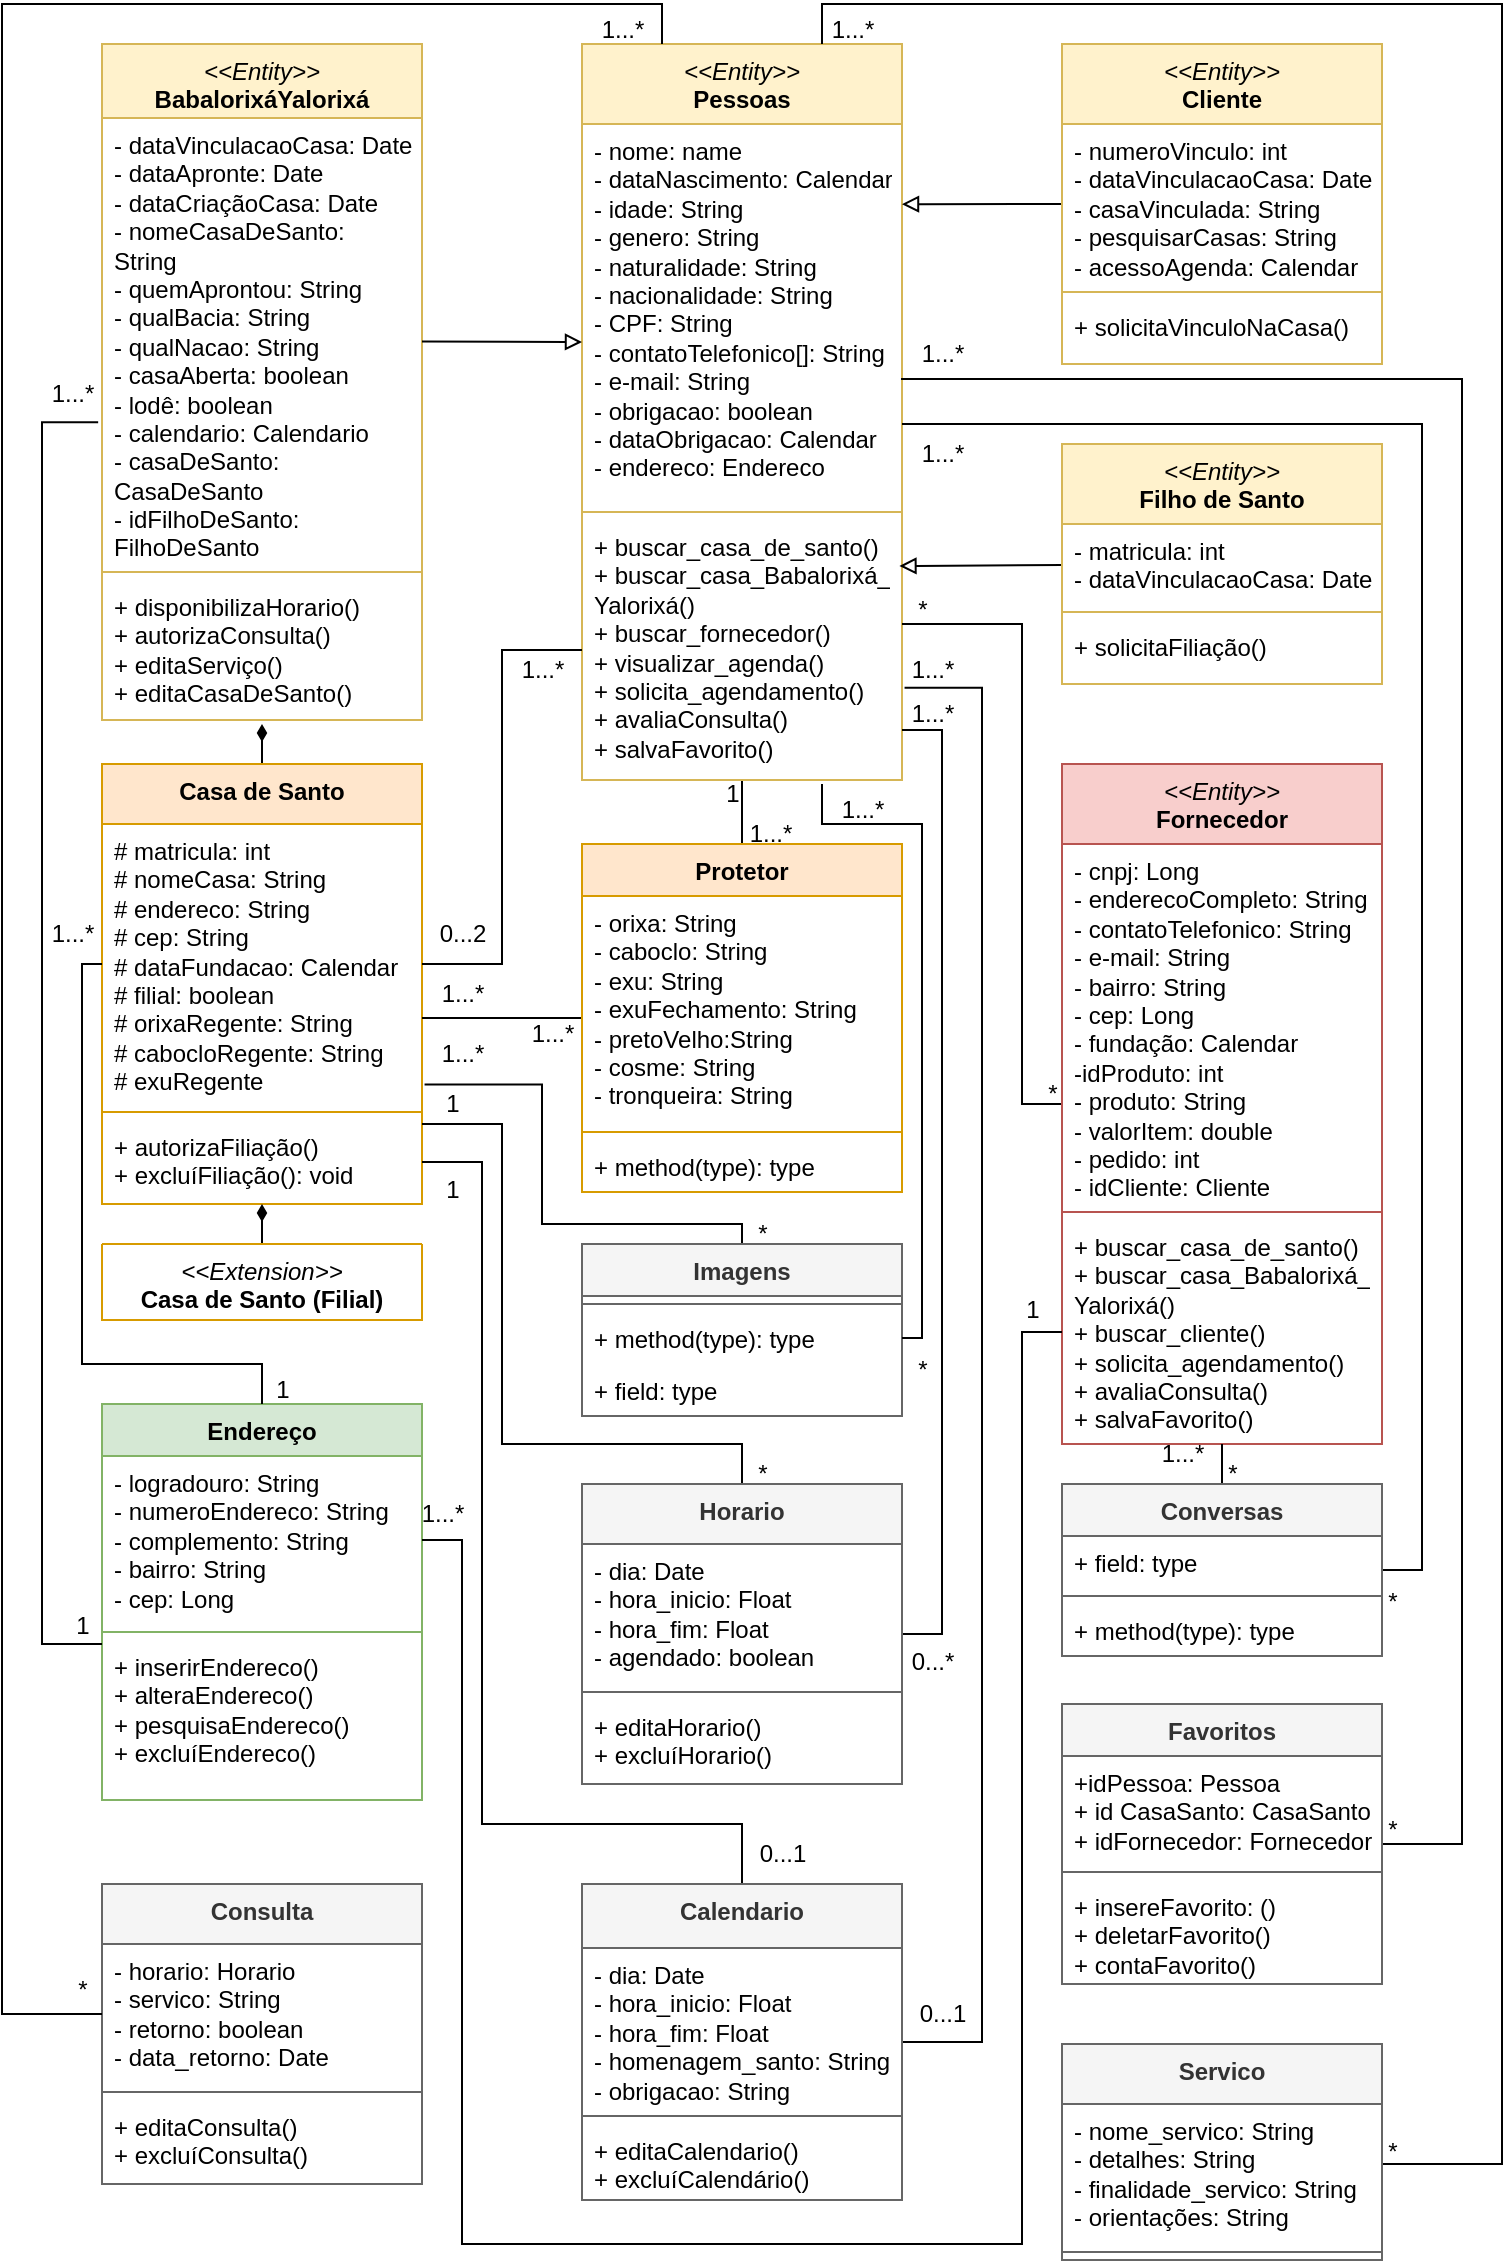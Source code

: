 <mxfile version="21.3.7" type="github">
  <diagram name="Página-1" id="cyoqmEWdGrjuvUz0woq_">
    <mxGraphModel dx="1050" dy="581" grid="1" gridSize="10" guides="1" tooltips="1" connect="1" arrows="1" fold="1" page="1" pageScale="1" pageWidth="827" pageHeight="1169" math="0" shadow="0">
      <root>
        <mxCell id="0" />
        <mxCell id="1" parent="0" />
        <mxCell id="VJQ9xQg8CYpehq0nfq4q-66" style="rounded=0;orthogonalLoop=1;jettySize=auto;html=1;entryX=0.5;entryY=0;entryDx=0;entryDy=0;endArrow=none;endFill=0;" parent="1" source="fDyw1GzIS99jZVCKNdHF-1" target="fDyw1GzIS99jZVCKNdHF-97" edge="1">
          <mxGeometry relative="1" as="geometry" />
        </mxCell>
        <mxCell id="fDyw1GzIS99jZVCKNdHF-1" value="&lt;i style=&quot;border-color: var(--border-color); font-weight: 400;&quot;&gt;&amp;lt;&amp;lt;Entity&amp;gt;&amp;gt;&lt;/i&gt;&lt;br&gt;Pessoas" style="swimlane;fontStyle=1;align=center;verticalAlign=top;childLayout=stackLayout;horizontal=1;startSize=40;horizontalStack=0;resizeParent=1;resizeParentMax=0;resizeLast=0;collapsible=1;marginBottom=0;whiteSpace=wrap;html=1;fillColor=#fff2cc;strokeColor=#d6b656;" parent="1" vertex="1">
          <mxGeometry x="320" y="40" width="160" height="368" as="geometry">
            <mxRectangle x="320" y="40" width="80" height="30" as="alternateBounds" />
          </mxGeometry>
        </mxCell>
        <mxCell id="fDyw1GzIS99jZVCKNdHF-2" value="- nome: name&lt;br&gt;- dataNascimento: Calendar&lt;br&gt;- idade: String&lt;br&gt;- genero: String&lt;br&gt;- naturalidade: String&lt;br&gt;- nacionalidade: String&lt;br&gt;- CPF: String&lt;br&gt;- contatoTelefonico[]: String&lt;br&gt;- e-mail: String&lt;br&gt;- obrigacao: boolean&lt;br&gt;- dataObrigacao: Calendar&lt;br&gt;- endereco: Endereco" style="text;strokeColor=none;fillColor=none;align=left;verticalAlign=top;spacingLeft=4;spacingRight=4;overflow=hidden;rotatable=0;points=[[0,0.5],[1,0.5]];portConstraint=eastwest;whiteSpace=wrap;html=1;" parent="fDyw1GzIS99jZVCKNdHF-1" vertex="1">
          <mxGeometry y="40" width="160" height="190" as="geometry" />
        </mxCell>
        <mxCell id="fDyw1GzIS99jZVCKNdHF-3" value="" style="line;strokeWidth=1;fillColor=none;align=left;verticalAlign=middle;spacingTop=-1;spacingLeft=3;spacingRight=3;rotatable=0;labelPosition=right;points=[];portConstraint=eastwest;strokeColor=inherit;" parent="fDyw1GzIS99jZVCKNdHF-1" vertex="1">
          <mxGeometry y="230" width="160" height="8" as="geometry" />
        </mxCell>
        <mxCell id="fDyw1GzIS99jZVCKNdHF-4" value="+ buscar_casa_de_santo()&lt;br&gt;+ buscar_casa_Babalorixá_&lt;br&gt;Yalorixá()&lt;br&gt;+ buscar_fornecedor()&lt;br&gt;+ visualizar_agenda()&lt;br&gt;+ solicita_agendamento()&lt;br&gt;+ avaliaConsulta()&lt;br&gt;+ salvaFavorito()" style="text;strokeColor=none;fillColor=none;align=left;verticalAlign=top;spacingLeft=4;spacingRight=4;overflow=hidden;rotatable=0;points=[[0,0.5],[1,0.5]];portConstraint=eastwest;whiteSpace=wrap;html=1;" parent="fDyw1GzIS99jZVCKNdHF-1" vertex="1">
          <mxGeometry y="238" width="160" height="130" as="geometry" />
        </mxCell>
        <mxCell id="VJQ9xQg8CYpehq0nfq4q-60" style="rounded=0;orthogonalLoop=1;jettySize=auto;html=1;endArrow=block;endFill=0;entryX=0.992;entryY=0.177;entryDx=0;entryDy=0;entryPerimeter=0;" parent="1" source="fDyw1GzIS99jZVCKNdHF-6" target="fDyw1GzIS99jZVCKNdHF-4" edge="1">
          <mxGeometry relative="1" as="geometry">
            <mxPoint x="480" y="300" as="targetPoint" />
          </mxGeometry>
        </mxCell>
        <mxCell id="fDyw1GzIS99jZVCKNdHF-6" value="&lt;i style=&quot;border-color: var(--border-color); font-weight: 400;&quot;&gt;&amp;lt;&amp;lt;Entity&amp;gt;&amp;gt;&lt;/i&gt;&lt;br&gt;Filho de Santo" style="swimlane;fontStyle=1;align=center;verticalAlign=top;childLayout=stackLayout;horizontal=1;startSize=40;horizontalStack=0;resizeParent=1;resizeParentMax=0;resizeLast=0;collapsible=1;marginBottom=0;whiteSpace=wrap;html=1;fillColor=#fff2cc;strokeColor=#d6b656;" parent="1" vertex="1">
          <mxGeometry x="560" y="240" width="160" height="120" as="geometry">
            <mxRectangle x="320" y="40" width="80" height="30" as="alternateBounds" />
          </mxGeometry>
        </mxCell>
        <mxCell id="fDyw1GzIS99jZVCKNdHF-7" value="- matricula: int&lt;br&gt;- dataVinculacaoCasa: Date" style="text;strokeColor=none;fillColor=none;align=left;verticalAlign=top;spacingLeft=4;spacingRight=4;overflow=hidden;rotatable=0;points=[[0,0.5],[1,0.5]];portConstraint=eastwest;whiteSpace=wrap;html=1;" parent="fDyw1GzIS99jZVCKNdHF-6" vertex="1">
          <mxGeometry y="40" width="160" height="40" as="geometry" />
        </mxCell>
        <mxCell id="fDyw1GzIS99jZVCKNdHF-8" value="" style="line;strokeWidth=1;fillColor=none;align=left;verticalAlign=middle;spacingTop=-1;spacingLeft=3;spacingRight=3;rotatable=0;labelPosition=right;points=[];portConstraint=eastwest;strokeColor=inherit;" parent="fDyw1GzIS99jZVCKNdHF-6" vertex="1">
          <mxGeometry y="80" width="160" height="8" as="geometry" />
        </mxCell>
        <mxCell id="fDyw1GzIS99jZVCKNdHF-9" value="+ solicitaFiliação()" style="text;strokeColor=none;fillColor=none;align=left;verticalAlign=top;spacingLeft=4;spacingRight=4;overflow=hidden;rotatable=0;points=[[0,0.5],[1,0.5]];portConstraint=eastwest;whiteSpace=wrap;html=1;" parent="fDyw1GzIS99jZVCKNdHF-6" vertex="1">
          <mxGeometry y="88" width="160" height="32" as="geometry" />
        </mxCell>
        <mxCell id="VJQ9xQg8CYpehq0nfq4q-59" style="rounded=0;orthogonalLoop=1;jettySize=auto;html=1;entryX=1;entryY=0.211;entryDx=0;entryDy=0;entryPerimeter=0;endArrow=block;endFill=0;" parent="1" source="fDyw1GzIS99jZVCKNdHF-10" target="fDyw1GzIS99jZVCKNdHF-2" edge="1">
          <mxGeometry relative="1" as="geometry" />
        </mxCell>
        <mxCell id="fDyw1GzIS99jZVCKNdHF-10" value="&lt;i style=&quot;border-color: var(--border-color); font-weight: 400;&quot;&gt;&amp;lt;&amp;lt;Entity&amp;gt;&amp;gt;&lt;/i&gt;&lt;br&gt;Cliente" style="swimlane;fontStyle=1;align=center;verticalAlign=top;childLayout=stackLayout;horizontal=1;startSize=40;horizontalStack=0;resizeParent=1;resizeParentMax=0;resizeLast=0;collapsible=1;marginBottom=0;whiteSpace=wrap;html=1;fillColor=#fff2cc;strokeColor=#d6b656;" parent="1" vertex="1">
          <mxGeometry x="560" y="40" width="160" height="160" as="geometry" />
        </mxCell>
        <mxCell id="fDyw1GzIS99jZVCKNdHF-11" value="- numeroVinculo: int&lt;br&gt;- dataVinculacaoCasa: Date&lt;br&gt;- casaVinculada: String&lt;br&gt;- pesquisarCasas: String&lt;br&gt;- acessoAgenda: Calendar" style="text;strokeColor=none;fillColor=none;align=left;verticalAlign=top;spacingLeft=4;spacingRight=4;overflow=hidden;rotatable=0;points=[[0,0.5],[1,0.5]];portConstraint=eastwest;whiteSpace=wrap;html=1;" parent="fDyw1GzIS99jZVCKNdHF-10" vertex="1">
          <mxGeometry y="40" width="160" height="80" as="geometry" />
        </mxCell>
        <mxCell id="fDyw1GzIS99jZVCKNdHF-12" value="" style="line;strokeWidth=1;fillColor=none;align=left;verticalAlign=middle;spacingTop=-1;spacingLeft=3;spacingRight=3;rotatable=0;labelPosition=right;points=[];portConstraint=eastwest;strokeColor=inherit;" parent="fDyw1GzIS99jZVCKNdHF-10" vertex="1">
          <mxGeometry y="120" width="160" height="8" as="geometry" />
        </mxCell>
        <mxCell id="fDyw1GzIS99jZVCKNdHF-13" value="+ solicitaVinculoNaCasa()" style="text;strokeColor=none;fillColor=none;align=left;verticalAlign=top;spacingLeft=4;spacingRight=4;overflow=hidden;rotatable=0;points=[[0,0.5],[1,0.5]];portConstraint=eastwest;whiteSpace=wrap;html=1;" parent="fDyw1GzIS99jZVCKNdHF-10" vertex="1">
          <mxGeometry y="128" width="160" height="32" as="geometry" />
        </mxCell>
        <mxCell id="VJQ9xQg8CYpehq0nfq4q-65" style="edgeStyle=orthogonalEdgeStyle;rounded=0;orthogonalLoop=1;jettySize=auto;html=1;endArrow=none;endFill=0;" parent="1" source="fDyw1GzIS99jZVCKNdHF-15" target="fDyw1GzIS99jZVCKNdHF-4" edge="1">
          <mxGeometry relative="1" as="geometry">
            <Array as="points">
              <mxPoint x="540" y="570" />
              <mxPoint x="540" y="330" />
            </Array>
          </mxGeometry>
        </mxCell>
        <mxCell id="fDyw1GzIS99jZVCKNdHF-15" value="&lt;i style=&quot;border-color: var(--border-color); font-weight: 400;&quot;&gt;&amp;lt;&amp;lt;Entity&amp;gt;&amp;gt;&lt;/i&gt;&lt;br&gt;Fornecedor" style="swimlane;fontStyle=1;align=center;verticalAlign=top;childLayout=stackLayout;horizontal=1;startSize=40;horizontalStack=0;resizeParent=1;resizeParentMax=0;resizeLast=0;collapsible=1;marginBottom=0;whiteSpace=wrap;html=1;fillColor=#f8cecc;strokeColor=#b85450;" parent="1" vertex="1">
          <mxGeometry x="560" y="400" width="160" height="340" as="geometry" />
        </mxCell>
        <mxCell id="fDyw1GzIS99jZVCKNdHF-16" value="- cnpj: Long&lt;br&gt;- enderecoCompleto: String&lt;br&gt;- contatoTelefonico: String&lt;br&gt;- e-mail: String&lt;br&gt;- bairro: String&lt;br style=&quot;border-color: var(--border-color);&quot;&gt;- cep: Long&lt;br&gt;- fundação: Calendar&lt;br&gt;-idProduto: int&lt;br&gt;- produto: String&lt;br&gt;- valorItem: double&lt;br&gt;- pedido: int&lt;br&gt;- idCliente: Cliente" style="text;strokeColor=none;fillColor=none;align=left;verticalAlign=top;spacingLeft=4;spacingRight=4;overflow=hidden;rotatable=0;points=[[0,0.5],[1,0.5]];portConstraint=eastwest;whiteSpace=wrap;html=1;" parent="fDyw1GzIS99jZVCKNdHF-15" vertex="1">
          <mxGeometry y="40" width="160" height="180" as="geometry" />
        </mxCell>
        <mxCell id="fDyw1GzIS99jZVCKNdHF-17" value="" style="line;strokeWidth=1;fillColor=none;align=left;verticalAlign=middle;spacingTop=-1;spacingLeft=3;spacingRight=3;rotatable=0;labelPosition=right;points=[];portConstraint=eastwest;strokeColor=inherit;" parent="fDyw1GzIS99jZVCKNdHF-15" vertex="1">
          <mxGeometry y="220" width="160" height="8" as="geometry" />
        </mxCell>
        <mxCell id="fDyw1GzIS99jZVCKNdHF-18" value="+ buscar_casa_de_santo()&lt;br&gt;+ buscar_casa_Babalorixá_&lt;br&gt;Yalorixá()&lt;br&gt;+ buscar_cliente()&lt;br&gt;+ solicita_agendamento()&lt;br&gt;+ avaliaConsulta()&lt;br&gt;+ salvaFavorito()" style="text;strokeColor=none;fillColor=none;align=left;verticalAlign=top;spacingLeft=4;spacingRight=4;overflow=hidden;rotatable=0;points=[[0,0.5],[1,0.5]];portConstraint=eastwest;whiteSpace=wrap;html=1;" parent="fDyw1GzIS99jZVCKNdHF-15" vertex="1">
          <mxGeometry y="228" width="160" height="112" as="geometry" />
        </mxCell>
        <mxCell id="fDyw1GzIS99jZVCKNdHF-20" value="&lt;i style=&quot;font-weight: normal;&quot;&gt;&amp;lt;&amp;lt;Entity&amp;gt;&amp;gt;&lt;br&gt;&lt;/i&gt;BabalorixáYalorixá" style="swimlane;fontStyle=1;align=center;verticalAlign=top;childLayout=stackLayout;horizontal=1;startSize=37;horizontalStack=0;resizeParent=1;resizeParentMax=0;resizeLast=0;collapsible=1;marginBottom=0;whiteSpace=wrap;html=1;fillColor=#fff2cc;strokeColor=#d6b656;" parent="1" vertex="1">
          <mxGeometry x="80" y="40" width="160" height="338" as="geometry" />
        </mxCell>
        <mxCell id="fDyw1GzIS99jZVCKNdHF-21" value="- dataVinculacaoCasa: Date&lt;br style=&quot;border-color: var(--border-color);&quot;&gt;- dataApronte: Date&lt;br&gt;- dataCriaçãoCasa: Date&lt;br&gt;- nomeCasaDeSanto: String&lt;br&gt;- quemAprontou: String&lt;br&gt;- qualBacia: String&lt;br&gt;- qualNacao: String&lt;br&gt;- casaAberta: boolean&lt;br&gt;- lodê: boolean&lt;br&gt;- calendario: Calendario&lt;br&gt;- casaDeSanto: CasaDeSanto&lt;br&gt;- idFilhoDeSanto: FilhoDeSanto" style="text;strokeColor=none;fillColor=none;align=left;verticalAlign=top;spacingLeft=4;spacingRight=4;overflow=hidden;rotatable=0;points=[[0,0.5],[1,0.5]];portConstraint=eastwest;whiteSpace=wrap;html=1;" parent="fDyw1GzIS99jZVCKNdHF-20" vertex="1">
          <mxGeometry y="37" width="160" height="223" as="geometry" />
        </mxCell>
        <mxCell id="fDyw1GzIS99jZVCKNdHF-22" value="" style="line;strokeWidth=1;fillColor=none;align=left;verticalAlign=middle;spacingTop=-1;spacingLeft=3;spacingRight=3;rotatable=0;labelPosition=right;points=[];portConstraint=eastwest;strokeColor=inherit;" parent="fDyw1GzIS99jZVCKNdHF-20" vertex="1">
          <mxGeometry y="260" width="160" height="8" as="geometry" />
        </mxCell>
        <mxCell id="fDyw1GzIS99jZVCKNdHF-23" value="+ disponibilizaHorario()&lt;br&gt;+ autorizaConsulta()&lt;br&gt;+ editaServiço()&lt;br&gt;+ editaCasaDeSanto()" style="text;strokeColor=none;fillColor=none;align=left;verticalAlign=top;spacingLeft=4;spacingRight=4;overflow=hidden;rotatable=0;points=[[0,0.5],[1,0.5]];portConstraint=eastwest;whiteSpace=wrap;html=1;" parent="fDyw1GzIS99jZVCKNdHF-20" vertex="1">
          <mxGeometry y="268" width="160" height="70" as="geometry" />
        </mxCell>
        <mxCell id="VJQ9xQg8CYpehq0nfq4q-89" style="rounded=0;orthogonalLoop=1;jettySize=auto;html=1;entryX=0.5;entryY=1.029;entryDx=0;entryDy=0;entryPerimeter=0;endArrow=diamondThin;endFill=1;" parent="1" source="fDyw1GzIS99jZVCKNdHF-24" target="fDyw1GzIS99jZVCKNdHF-23" edge="1">
          <mxGeometry relative="1" as="geometry" />
        </mxCell>
        <mxCell id="fDyw1GzIS99jZVCKNdHF-24" value="Casa de Santo" style="swimlane;fontStyle=1;align=center;verticalAlign=top;childLayout=stackLayout;horizontal=1;startSize=30;horizontalStack=0;resizeParent=1;resizeParentMax=0;resizeLast=0;collapsible=1;marginBottom=0;whiteSpace=wrap;html=1;fillColor=#ffe6cc;strokeColor=#d79b00;" parent="1" vertex="1">
          <mxGeometry x="80" y="400" width="160" height="220" as="geometry" />
        </mxCell>
        <mxCell id="fDyw1GzIS99jZVCKNdHF-25" value="# matricula: int&lt;br&gt;# nomeCasa: String&lt;br&gt;# endereco: String&lt;br&gt;# cep: String&lt;br&gt;# dataFundacao: Calendar&lt;br&gt;# filial: boolean&lt;br&gt;# orixaRegente: String&lt;br&gt;# cabocloRegente: String&lt;br&gt;# exuRegente" style="text;strokeColor=none;fillColor=none;align=left;verticalAlign=top;spacingLeft=4;spacingRight=4;overflow=hidden;rotatable=0;points=[[0,0.5],[1,0.5]];portConstraint=eastwest;whiteSpace=wrap;html=1;" parent="fDyw1GzIS99jZVCKNdHF-24" vertex="1">
          <mxGeometry y="30" width="160" height="140" as="geometry" />
        </mxCell>
        <mxCell id="fDyw1GzIS99jZVCKNdHF-26" value="" style="line;strokeWidth=1;fillColor=none;align=left;verticalAlign=middle;spacingTop=-1;spacingLeft=3;spacingRight=3;rotatable=0;labelPosition=right;points=[];portConstraint=eastwest;strokeColor=inherit;" parent="fDyw1GzIS99jZVCKNdHF-24" vertex="1">
          <mxGeometry y="170" width="160" height="8" as="geometry" />
        </mxCell>
        <mxCell id="fDyw1GzIS99jZVCKNdHF-27" value="+ autorizaFiliação()&lt;br&gt;+ excluíFiliação(): void" style="text;strokeColor=none;fillColor=none;align=left;verticalAlign=top;spacingLeft=4;spacingRight=4;overflow=hidden;rotatable=0;points=[[0,0.5],[1,0.5]];portConstraint=eastwest;whiteSpace=wrap;html=1;" parent="fDyw1GzIS99jZVCKNdHF-24" vertex="1">
          <mxGeometry y="178" width="160" height="42" as="geometry" />
        </mxCell>
        <mxCell id="VJQ9xQg8CYpehq0nfq4q-90" style="rounded=0;orthogonalLoop=1;jettySize=auto;html=1;entryX=0.5;entryY=1;entryDx=0;entryDy=0;entryPerimeter=0;endArrow=diamondThin;endFill=1;" parent="1" source="fDyw1GzIS99jZVCKNdHF-29" target="fDyw1GzIS99jZVCKNdHF-27" edge="1">
          <mxGeometry relative="1" as="geometry" />
        </mxCell>
        <mxCell id="fDyw1GzIS99jZVCKNdHF-29" value="&lt;span style=&quot;font-weight: normal;&quot;&gt;&lt;i&gt;&amp;lt;&amp;lt;Extension&amp;gt;&amp;gt;&lt;/i&gt;&lt;/span&gt;&lt;br&gt;Casa de Santo (Filial)" style="swimlane;fontStyle=1;align=center;verticalAlign=top;childLayout=stackLayout;horizontal=1;startSize=0;horizontalStack=0;resizeParent=1;resizeParentMax=0;resizeLast=0;collapsible=1;marginBottom=0;whiteSpace=wrap;html=1;fillColor=#ffe6cc;strokeColor=#d79b00;" parent="1" vertex="1" collapsed="1">
          <mxGeometry x="80" y="640" width="160" height="38" as="geometry">
            <mxRectangle x="80" y="360" width="160" height="86" as="alternateBounds" />
          </mxGeometry>
        </mxCell>
        <mxCell id="fDyw1GzIS99jZVCKNdHF-30" value="+ field: type" style="text;strokeColor=none;fillColor=none;align=left;verticalAlign=top;spacingLeft=4;spacingRight=4;overflow=hidden;rotatable=0;points=[[0,0.5],[1,0.5]];portConstraint=eastwest;whiteSpace=wrap;html=1;" parent="fDyw1GzIS99jZVCKNdHF-29" vertex="1">
          <mxGeometry y="26" width="160" height="26" as="geometry" />
        </mxCell>
        <mxCell id="fDyw1GzIS99jZVCKNdHF-31" value="" style="line;strokeWidth=1;fillColor=none;align=left;verticalAlign=middle;spacingTop=-1;spacingLeft=3;spacingRight=3;rotatable=0;labelPosition=right;points=[];portConstraint=eastwest;strokeColor=inherit;" parent="fDyw1GzIS99jZVCKNdHF-29" vertex="1">
          <mxGeometry y="52" width="160" height="8" as="geometry" />
        </mxCell>
        <mxCell id="fDyw1GzIS99jZVCKNdHF-32" value="+ method(type): type" style="text;strokeColor=none;fillColor=none;align=left;verticalAlign=top;spacingLeft=4;spacingRight=4;overflow=hidden;rotatable=0;points=[[0,0.5],[1,0.5]];portConstraint=eastwest;whiteSpace=wrap;html=1;" parent="fDyw1GzIS99jZVCKNdHF-29" vertex="1">
          <mxGeometry y="60" width="160" height="26" as="geometry" />
        </mxCell>
        <mxCell id="VJQ9xQg8CYpehq0nfq4q-71" style="edgeStyle=orthogonalEdgeStyle;rounded=0;orthogonalLoop=1;jettySize=auto;html=1;endArrow=none;endFill=0;exitX=0.5;exitY=0;exitDx=0;exitDy=0;" parent="1" source="fDyw1GzIS99jZVCKNdHF-35" edge="1">
          <mxGeometry relative="1" as="geometry">
            <mxPoint x="240" y="580" as="targetPoint" />
            <Array as="points">
              <mxPoint x="400" y="740" />
              <mxPoint x="280" y="740" />
              <mxPoint x="280" y="580" />
            </Array>
          </mxGeometry>
        </mxCell>
        <mxCell id="VJQ9xQg8CYpehq0nfq4q-78" style="edgeStyle=orthogonalEdgeStyle;rounded=0;orthogonalLoop=1;jettySize=auto;html=1;endArrow=none;endFill=0;" parent="1" source="fDyw1GzIS99jZVCKNdHF-35" edge="1">
          <mxGeometry relative="1" as="geometry">
            <mxPoint x="480" y="383" as="targetPoint" />
            <Array as="points">
              <mxPoint x="500" y="835" />
              <mxPoint x="500" y="383" />
            </Array>
          </mxGeometry>
        </mxCell>
        <mxCell id="fDyw1GzIS99jZVCKNdHF-35" value="Horario" style="swimlane;fontStyle=1;align=center;verticalAlign=top;childLayout=stackLayout;horizontal=1;startSize=30;horizontalStack=0;resizeParent=1;resizeParentMax=0;resizeLast=0;collapsible=1;marginBottom=0;whiteSpace=wrap;html=1;fillColor=#f5f5f5;fontColor=#333333;strokeColor=#666666;" parent="1" vertex="1">
          <mxGeometry x="320" y="760" width="160" height="150" as="geometry" />
        </mxCell>
        <mxCell id="fDyw1GzIS99jZVCKNdHF-36" value="- dia: Date&lt;br&gt;-&amp;nbsp;hora_inicio: Float&lt;br&gt;-&amp;nbsp;hora_fim: Float&lt;br&gt;-&amp;nbsp;agendado: boolean" style="text;strokeColor=none;fillColor=none;align=left;verticalAlign=top;spacingLeft=4;spacingRight=4;overflow=hidden;rotatable=0;points=[[0,0.5],[1,0.5]];portConstraint=eastwest;whiteSpace=wrap;html=1;" parent="fDyw1GzIS99jZVCKNdHF-35" vertex="1">
          <mxGeometry y="30" width="160" height="70" as="geometry" />
        </mxCell>
        <mxCell id="fDyw1GzIS99jZVCKNdHF-37" value="" style="line;strokeWidth=1;fillColor=none;align=left;verticalAlign=middle;spacingTop=-1;spacingLeft=3;spacingRight=3;rotatable=0;labelPosition=right;points=[];portConstraint=eastwest;strokeColor=inherit;" parent="fDyw1GzIS99jZVCKNdHF-35" vertex="1">
          <mxGeometry y="100" width="160" height="8" as="geometry" />
        </mxCell>
        <mxCell id="fDyw1GzIS99jZVCKNdHF-38" value="+ editaHorario()&lt;br&gt;+ excluíHorario()" style="text;strokeColor=none;fillColor=none;align=left;verticalAlign=top;spacingLeft=4;spacingRight=4;overflow=hidden;rotatable=0;points=[[0,0.5],[1,0.5]];portConstraint=eastwest;whiteSpace=wrap;html=1;" parent="fDyw1GzIS99jZVCKNdHF-35" vertex="1">
          <mxGeometry y="108" width="160" height="42" as="geometry" />
        </mxCell>
        <mxCell id="fDyw1GzIS99jZVCKNdHF-40" value="Consulta" style="swimlane;fontStyle=1;align=center;verticalAlign=top;childLayout=stackLayout;horizontal=1;startSize=30;horizontalStack=0;resizeParent=1;resizeParentMax=0;resizeLast=0;collapsible=1;marginBottom=0;whiteSpace=wrap;html=1;fillColor=#f5f5f5;fontColor=#333333;strokeColor=#666666;" parent="1" vertex="1">
          <mxGeometry x="80" y="960" width="160" height="150" as="geometry" />
        </mxCell>
        <mxCell id="fDyw1GzIS99jZVCKNdHF-41" value="- horario: Horario&lt;br&gt;- servico: String&lt;br&gt;- retorno: boolean&lt;br&gt;- data_retorno: Date" style="text;strokeColor=none;fillColor=none;align=left;verticalAlign=top;spacingLeft=4;spacingRight=4;overflow=hidden;rotatable=0;points=[[0,0.5],[1,0.5]];portConstraint=eastwest;whiteSpace=wrap;html=1;" parent="fDyw1GzIS99jZVCKNdHF-40" vertex="1">
          <mxGeometry y="30" width="160" height="70" as="geometry" />
        </mxCell>
        <mxCell id="fDyw1GzIS99jZVCKNdHF-42" value="" style="line;strokeWidth=1;fillColor=none;align=left;verticalAlign=middle;spacingTop=-1;spacingLeft=3;spacingRight=3;rotatable=0;labelPosition=right;points=[];portConstraint=eastwest;strokeColor=inherit;" parent="fDyw1GzIS99jZVCKNdHF-40" vertex="1">
          <mxGeometry y="100" width="160" height="8" as="geometry" />
        </mxCell>
        <mxCell id="fDyw1GzIS99jZVCKNdHF-43" value="+ editaConsulta()&lt;br&gt;+ excluíConsulta()" style="text;strokeColor=none;fillColor=none;align=left;verticalAlign=top;spacingLeft=4;spacingRight=4;overflow=hidden;rotatable=0;points=[[0,0.5],[1,0.5]];portConstraint=eastwest;whiteSpace=wrap;html=1;" parent="fDyw1GzIS99jZVCKNdHF-40" vertex="1">
          <mxGeometry y="108" width="160" height="42" as="geometry" />
        </mxCell>
        <mxCell id="VJQ9xQg8CYpehq0nfq4q-72" style="edgeStyle=orthogonalEdgeStyle;rounded=0;orthogonalLoop=1;jettySize=auto;html=1;entryX=1;entryY=0.5;entryDx=0;entryDy=0;endArrow=none;endFill=0;" parent="1" source="fDyw1GzIS99jZVCKNdHF-45" target="fDyw1GzIS99jZVCKNdHF-27" edge="1">
          <mxGeometry relative="1" as="geometry">
            <Array as="points">
              <mxPoint x="400" y="930" />
              <mxPoint x="270" y="930" />
              <mxPoint x="270" y="599" />
            </Array>
          </mxGeometry>
        </mxCell>
        <mxCell id="VJQ9xQg8CYpehq0nfq4q-79" style="edgeStyle=orthogonalEdgeStyle;rounded=0;orthogonalLoop=1;jettySize=auto;html=1;entryX=1.008;entryY=0.645;entryDx=0;entryDy=0;entryPerimeter=0;endArrow=none;endFill=0;" parent="1" source="fDyw1GzIS99jZVCKNdHF-45" target="fDyw1GzIS99jZVCKNdHF-4" edge="1">
          <mxGeometry relative="1" as="geometry">
            <Array as="points">
              <mxPoint x="520" y="1039" />
              <mxPoint x="520" y="362" />
            </Array>
          </mxGeometry>
        </mxCell>
        <mxCell id="fDyw1GzIS99jZVCKNdHF-45" value="Calendario" style="swimlane;fontStyle=1;align=center;verticalAlign=top;childLayout=stackLayout;horizontal=1;startSize=32;horizontalStack=0;resizeParent=1;resizeParentMax=0;resizeLast=0;collapsible=1;marginBottom=0;whiteSpace=wrap;html=1;fillColor=#f5f5f5;fontColor=#333333;strokeColor=#666666;" parent="1" vertex="1">
          <mxGeometry x="320" y="960" width="160" height="158" as="geometry" />
        </mxCell>
        <mxCell id="fDyw1GzIS99jZVCKNdHF-46" value="- dia: Date&lt;br&gt;-&amp;nbsp;hora_inicio: Float&lt;br&gt;-&amp;nbsp;hora_fim: Float&lt;br&gt;-&amp;nbsp;homenagem_santo: String&lt;br&gt;- obrigacao: String" style="text;strokeColor=none;fillColor=none;align=left;verticalAlign=top;spacingLeft=4;spacingRight=4;overflow=hidden;rotatable=0;points=[[0,0.5],[1,0.5]];portConstraint=eastwest;whiteSpace=wrap;html=1;" parent="fDyw1GzIS99jZVCKNdHF-45" vertex="1">
          <mxGeometry y="32" width="160" height="80" as="geometry" />
        </mxCell>
        <mxCell id="fDyw1GzIS99jZVCKNdHF-47" value="" style="line;strokeWidth=1;fillColor=none;align=left;verticalAlign=middle;spacingTop=-1;spacingLeft=3;spacingRight=3;rotatable=0;labelPosition=right;points=[];portConstraint=eastwest;strokeColor=inherit;" parent="fDyw1GzIS99jZVCKNdHF-45" vertex="1">
          <mxGeometry y="112" width="160" height="8" as="geometry" />
        </mxCell>
        <mxCell id="fDyw1GzIS99jZVCKNdHF-48" value="+ editaCalendario()&lt;br&gt;+ excluíCalendário()" style="text;strokeColor=none;fillColor=none;align=left;verticalAlign=top;spacingLeft=4;spacingRight=4;overflow=hidden;rotatable=0;points=[[0,0.5],[1,0.5]];portConstraint=eastwest;whiteSpace=wrap;html=1;" parent="fDyw1GzIS99jZVCKNdHF-45" vertex="1">
          <mxGeometry y="120" width="160" height="38" as="geometry" />
        </mxCell>
        <mxCell id="VJQ9xQg8CYpehq0nfq4q-85" style="edgeStyle=orthogonalEdgeStyle;rounded=0;orthogonalLoop=1;jettySize=auto;html=1;endArrow=none;endFill=0;" parent="1" source="fDyw1GzIS99jZVCKNdHF-50" edge="1">
          <mxGeometry relative="1" as="geometry">
            <mxPoint x="440" y="40" as="targetPoint" />
            <Array as="points">
              <mxPoint x="780" y="1100" />
              <mxPoint x="780" y="20" />
              <mxPoint x="440" y="20" />
              <mxPoint x="440" y="39" />
            </Array>
          </mxGeometry>
        </mxCell>
        <mxCell id="fDyw1GzIS99jZVCKNdHF-50" value="Servico" style="swimlane;fontStyle=1;align=center;verticalAlign=top;childLayout=stackLayout;horizontal=1;startSize=30;horizontalStack=0;resizeParent=1;resizeParentMax=0;resizeLast=0;collapsible=1;marginBottom=0;whiteSpace=wrap;html=1;fillColor=#f5f5f5;fontColor=#333333;strokeColor=#666666;" parent="1" vertex="1">
          <mxGeometry x="560" y="1040" width="160" height="108" as="geometry" />
        </mxCell>
        <mxCell id="fDyw1GzIS99jZVCKNdHF-51" value="- nome_servico: String&lt;br&gt;- detalhes: String&lt;br&gt;- finalidade_servico: String&lt;br&gt;- orientações: String" style="text;strokeColor=none;fillColor=none;align=left;verticalAlign=top;spacingLeft=4;spacingRight=4;overflow=hidden;rotatable=0;points=[[0,0.5],[1,0.5]];portConstraint=eastwest;whiteSpace=wrap;html=1;" parent="fDyw1GzIS99jZVCKNdHF-50" vertex="1">
          <mxGeometry y="30" width="160" height="70" as="geometry" />
        </mxCell>
        <mxCell id="fDyw1GzIS99jZVCKNdHF-52" value="" style="line;strokeWidth=1;fillColor=none;align=left;verticalAlign=middle;spacingTop=-1;spacingLeft=3;spacingRight=3;rotatable=0;labelPosition=right;points=[];portConstraint=eastwest;strokeColor=inherit;" parent="fDyw1GzIS99jZVCKNdHF-50" vertex="1">
          <mxGeometry y="100" width="160" height="8" as="geometry" />
        </mxCell>
        <mxCell id="fDyw1GzIS99jZVCKNdHF-67" value="Endereço" style="swimlane;fontStyle=1;align=center;verticalAlign=top;childLayout=stackLayout;horizontal=1;startSize=26;horizontalStack=0;resizeParent=1;resizeParentMax=0;resizeLast=0;collapsible=1;marginBottom=0;whiteSpace=wrap;html=1;fillColor=#d5e8d4;strokeColor=#82b366;" parent="1" vertex="1">
          <mxGeometry x="80" y="720" width="160" height="198" as="geometry" />
        </mxCell>
        <mxCell id="fDyw1GzIS99jZVCKNdHF-68" value="- logradouro: String&lt;br&gt;- numeroEndereco: String&lt;br&gt;- complemento: String&lt;br&gt;- bairro: String&lt;br&gt;- cep: Long" style="text;strokeColor=none;fillColor=none;align=left;verticalAlign=top;spacingLeft=4;spacingRight=4;overflow=hidden;rotatable=0;points=[[0,0.5],[1,0.5]];portConstraint=eastwest;whiteSpace=wrap;html=1;" parent="fDyw1GzIS99jZVCKNdHF-67" vertex="1">
          <mxGeometry y="26" width="160" height="84" as="geometry" />
        </mxCell>
        <mxCell id="fDyw1GzIS99jZVCKNdHF-69" value="" style="line;strokeWidth=1;fillColor=none;align=left;verticalAlign=middle;spacingTop=-1;spacingLeft=3;spacingRight=3;rotatable=0;labelPosition=right;points=[];portConstraint=eastwest;strokeColor=inherit;" parent="fDyw1GzIS99jZVCKNdHF-67" vertex="1">
          <mxGeometry y="110" width="160" height="8" as="geometry" />
        </mxCell>
        <mxCell id="fDyw1GzIS99jZVCKNdHF-70" value="+ inserirEndereco()&lt;br&gt;+ alteraEndereco()&lt;br&gt;+ pesquisaEndereco()&lt;br&gt;+ excluíEndereco()" style="text;strokeColor=none;fillColor=none;align=left;verticalAlign=top;spacingLeft=4;spacingRight=4;overflow=hidden;rotatable=0;points=[[0,0.5],[1,0.5]];portConstraint=eastwest;whiteSpace=wrap;html=1;" parent="fDyw1GzIS99jZVCKNdHF-67" vertex="1">
          <mxGeometry y="118" width="160" height="80" as="geometry" />
        </mxCell>
        <mxCell id="VJQ9xQg8CYpehq0nfq4q-67" style="rounded=0;orthogonalLoop=1;jettySize=auto;html=1;endArrow=none;endFill=0;entryX=1;entryY=0.693;entryDx=0;entryDy=0;entryPerimeter=0;" parent="1" source="fDyw1GzIS99jZVCKNdHF-97" target="fDyw1GzIS99jZVCKNdHF-25" edge="1">
          <mxGeometry relative="1" as="geometry">
            <mxPoint x="270" y="530" as="targetPoint" />
          </mxGeometry>
        </mxCell>
        <mxCell id="fDyw1GzIS99jZVCKNdHF-97" value="Protetor" style="swimlane;fontStyle=1;align=center;verticalAlign=top;childLayout=stackLayout;horizontal=1;startSize=26;horizontalStack=0;resizeParent=1;resizeParentMax=0;resizeLast=0;collapsible=1;marginBottom=0;whiteSpace=wrap;html=1;fillColor=#ffe6cc;strokeColor=#d79b00;" parent="1" vertex="1">
          <mxGeometry x="320" y="440" width="160" height="174" as="geometry" />
        </mxCell>
        <mxCell id="fDyw1GzIS99jZVCKNdHF-98" value="- orixa: String&lt;br style=&quot;border-color: var(--border-color);&quot;&gt;- caboclo: String&lt;br style=&quot;border-color: var(--border-color);&quot;&gt;- exu: String&lt;br style=&quot;border-color: var(--border-color);&quot;&gt;- exuFechamento: String&lt;br style=&quot;border-color: var(--border-color);&quot;&gt;- pretoVelho:String&lt;br style=&quot;border-color: var(--border-color);&quot;&gt;- cosme: String&lt;br style=&quot;border-color: var(--border-color);&quot;&gt;- tronqueira: String" style="text;strokeColor=none;fillColor=none;align=left;verticalAlign=top;spacingLeft=4;spacingRight=4;overflow=hidden;rotatable=0;points=[[0,0.5],[1,0.5]];portConstraint=eastwest;whiteSpace=wrap;html=1;" parent="fDyw1GzIS99jZVCKNdHF-97" vertex="1">
          <mxGeometry y="26" width="160" height="114" as="geometry" />
        </mxCell>
        <mxCell id="fDyw1GzIS99jZVCKNdHF-99" value="" style="line;strokeWidth=1;fillColor=none;align=left;verticalAlign=middle;spacingTop=-1;spacingLeft=3;spacingRight=3;rotatable=0;labelPosition=right;points=[];portConstraint=eastwest;strokeColor=inherit;" parent="fDyw1GzIS99jZVCKNdHF-97" vertex="1">
          <mxGeometry y="140" width="160" height="8" as="geometry" />
        </mxCell>
        <mxCell id="fDyw1GzIS99jZVCKNdHF-100" value="+ method(type): type" style="text;strokeColor=none;fillColor=none;align=left;verticalAlign=top;spacingLeft=4;spacingRight=4;overflow=hidden;rotatable=0;points=[[0,0.5],[1,0.5]];portConstraint=eastwest;whiteSpace=wrap;html=1;" parent="fDyw1GzIS99jZVCKNdHF-97" vertex="1">
          <mxGeometry y="148" width="160" height="26" as="geometry" />
        </mxCell>
        <mxCell id="VJQ9xQg8CYpehq0nfq4q-81" style="rounded=0;orthogonalLoop=1;jettySize=auto;html=1;entryX=0.5;entryY=1;entryDx=0;entryDy=0;entryPerimeter=0;endArrow=none;endFill=0;" parent="1" source="VJQ9xQg8CYpehq0nfq4q-2" target="fDyw1GzIS99jZVCKNdHF-18" edge="1">
          <mxGeometry relative="1" as="geometry" />
        </mxCell>
        <mxCell id="VJQ9xQg8CYpehq0nfq4q-82" style="edgeStyle=orthogonalEdgeStyle;rounded=0;orthogonalLoop=1;jettySize=auto;html=1;endArrow=none;endFill=0;" parent="1" source="VJQ9xQg8CYpehq0nfq4q-2" edge="1">
          <mxGeometry relative="1" as="geometry">
            <mxPoint x="480" y="230" as="targetPoint" />
            <Array as="points">
              <mxPoint x="740" y="803" />
              <mxPoint x="740" y="230" />
            </Array>
          </mxGeometry>
        </mxCell>
        <mxCell id="VJQ9xQg8CYpehq0nfq4q-2" value="Conversas" style="swimlane;fontStyle=1;align=center;verticalAlign=top;childLayout=stackLayout;horizontal=1;startSize=26;horizontalStack=0;resizeParent=1;resizeParentMax=0;resizeLast=0;collapsible=1;marginBottom=0;whiteSpace=wrap;html=1;fillColor=#f5f5f5;fontColor=#333333;strokeColor=#666666;" parent="1" vertex="1">
          <mxGeometry x="560" y="760" width="160" height="86" as="geometry" />
        </mxCell>
        <mxCell id="VJQ9xQg8CYpehq0nfq4q-3" value="+ field: type" style="text;strokeColor=none;fillColor=none;align=left;verticalAlign=top;spacingLeft=4;spacingRight=4;overflow=hidden;rotatable=0;points=[[0,0.5],[1,0.5]];portConstraint=eastwest;whiteSpace=wrap;html=1;" parent="VJQ9xQg8CYpehq0nfq4q-2" vertex="1">
          <mxGeometry y="26" width="160" height="26" as="geometry" />
        </mxCell>
        <mxCell id="VJQ9xQg8CYpehq0nfq4q-4" value="" style="line;strokeWidth=1;fillColor=none;align=left;verticalAlign=middle;spacingTop=-1;spacingLeft=3;spacingRight=3;rotatable=0;labelPosition=right;points=[];portConstraint=eastwest;strokeColor=inherit;" parent="VJQ9xQg8CYpehq0nfq4q-2" vertex="1">
          <mxGeometry y="52" width="160" height="8" as="geometry" />
        </mxCell>
        <mxCell id="VJQ9xQg8CYpehq0nfq4q-5" value="+ method(type): type" style="text;strokeColor=none;fillColor=none;align=left;verticalAlign=top;spacingLeft=4;spacingRight=4;overflow=hidden;rotatable=0;points=[[0,0.5],[1,0.5]];portConstraint=eastwest;whiteSpace=wrap;html=1;" parent="VJQ9xQg8CYpehq0nfq4q-2" vertex="1">
          <mxGeometry y="60" width="160" height="26" as="geometry" />
        </mxCell>
        <mxCell id="VJQ9xQg8CYpehq0nfq4q-83" style="edgeStyle=orthogonalEdgeStyle;rounded=0;orthogonalLoop=1;jettySize=auto;html=1;entryX=0.997;entryY=0.671;entryDx=0;entryDy=0;entryPerimeter=0;endArrow=none;endFill=0;" parent="1" source="VJQ9xQg8CYpehq0nfq4q-6" target="fDyw1GzIS99jZVCKNdHF-2" edge="1">
          <mxGeometry relative="1" as="geometry">
            <Array as="points">
              <mxPoint x="760" y="940" />
              <mxPoint x="760" y="208" />
            </Array>
          </mxGeometry>
        </mxCell>
        <mxCell id="VJQ9xQg8CYpehq0nfq4q-6" value="Favoritos" style="swimlane;fontStyle=1;align=center;verticalAlign=top;childLayout=stackLayout;horizontal=1;startSize=26;horizontalStack=0;resizeParent=1;resizeParentMax=0;resizeLast=0;collapsible=1;marginBottom=0;whiteSpace=wrap;html=1;fillColor=#f5f5f5;fontColor=#333333;strokeColor=#666666;" parent="1" vertex="1">
          <mxGeometry x="560" y="870" width="160" height="140" as="geometry" />
        </mxCell>
        <mxCell id="VJQ9xQg8CYpehq0nfq4q-7" value="+idPessoa: Pessoa&lt;br&gt;+ id CasaSanto: CasaSanto&lt;br&gt;+ idFornecedor: Fornecedor" style="text;strokeColor=none;fillColor=none;align=left;verticalAlign=top;spacingLeft=4;spacingRight=4;overflow=hidden;rotatable=0;points=[[0,0.5],[1,0.5]];portConstraint=eastwest;whiteSpace=wrap;html=1;" parent="VJQ9xQg8CYpehq0nfq4q-6" vertex="1">
          <mxGeometry y="26" width="160" height="54" as="geometry" />
        </mxCell>
        <mxCell id="VJQ9xQg8CYpehq0nfq4q-8" value="" style="line;strokeWidth=1;fillColor=none;align=left;verticalAlign=middle;spacingTop=-1;spacingLeft=3;spacingRight=3;rotatable=0;labelPosition=right;points=[];portConstraint=eastwest;strokeColor=inherit;" parent="VJQ9xQg8CYpehq0nfq4q-6" vertex="1">
          <mxGeometry y="80" width="160" height="8" as="geometry" />
        </mxCell>
        <mxCell id="VJQ9xQg8CYpehq0nfq4q-9" value="+ insereFavorito: ()&lt;br&gt;+ deletarFavorito()&lt;br&gt;+ contaFavorito()" style="text;strokeColor=none;fillColor=none;align=left;verticalAlign=top;spacingLeft=4;spacingRight=4;overflow=hidden;rotatable=0;points=[[0,0.5],[1,0.5]];portConstraint=eastwest;whiteSpace=wrap;html=1;" parent="VJQ9xQg8CYpehq0nfq4q-6" vertex="1">
          <mxGeometry y="88" width="160" height="52" as="geometry" />
        </mxCell>
        <mxCell id="VJQ9xQg8CYpehq0nfq4q-70" style="edgeStyle=orthogonalEdgeStyle;rounded=0;orthogonalLoop=1;jettySize=auto;html=1;entryX=1.008;entryY=0.93;entryDx=0;entryDy=0;entryPerimeter=0;endArrow=none;endFill=0;" parent="1" source="VJQ9xQg8CYpehq0nfq4q-20" target="fDyw1GzIS99jZVCKNdHF-25" edge="1">
          <mxGeometry relative="1" as="geometry">
            <Array as="points">
              <mxPoint x="400" y="630" />
              <mxPoint x="300" y="630" />
              <mxPoint x="300" y="560" />
            </Array>
          </mxGeometry>
        </mxCell>
        <mxCell id="VJQ9xQg8CYpehq0nfq4q-20" value="Imagens" style="swimlane;fontStyle=1;align=center;verticalAlign=top;childLayout=stackLayout;horizontal=1;startSize=26;horizontalStack=0;resizeParent=1;resizeParentMax=0;resizeLast=0;collapsible=1;marginBottom=0;whiteSpace=wrap;html=1;fillColor=#f5f5f5;fontColor=#333333;strokeColor=#666666;" parent="1" vertex="1">
          <mxGeometry x="320" y="640" width="160" height="86" as="geometry" />
        </mxCell>
        <mxCell id="VJQ9xQg8CYpehq0nfq4q-22" value="" style="line;strokeWidth=1;fillColor=none;align=left;verticalAlign=middle;spacingTop=-1;spacingLeft=3;spacingRight=3;rotatable=0;labelPosition=right;points=[];portConstraint=eastwest;strokeColor=inherit;" parent="VJQ9xQg8CYpehq0nfq4q-20" vertex="1">
          <mxGeometry y="26" width="160" height="8" as="geometry" />
        </mxCell>
        <mxCell id="VJQ9xQg8CYpehq0nfq4q-23" value="+ method(type): type" style="text;strokeColor=none;fillColor=none;align=left;verticalAlign=top;spacingLeft=4;spacingRight=4;overflow=hidden;rotatable=0;points=[[0,0.5],[1,0.5]];portConstraint=eastwest;whiteSpace=wrap;html=1;" parent="VJQ9xQg8CYpehq0nfq4q-20" vertex="1">
          <mxGeometry y="34" width="160" height="26" as="geometry" />
        </mxCell>
        <mxCell id="VJQ9xQg8CYpehq0nfq4q-21" value="+ field: type" style="text;strokeColor=none;fillColor=none;align=left;verticalAlign=top;spacingLeft=4;spacingRight=4;overflow=hidden;rotatable=0;points=[[0,0.5],[1,0.5]];portConstraint=eastwest;whiteSpace=wrap;html=1;" parent="VJQ9xQg8CYpehq0nfq4q-20" vertex="1">
          <mxGeometry y="60" width="160" height="26" as="geometry" />
        </mxCell>
        <mxCell id="VJQ9xQg8CYpehq0nfq4q-58" style="rounded=0;orthogonalLoop=1;jettySize=auto;html=1;endArrow=block;endFill=0;" parent="1" source="fDyw1GzIS99jZVCKNdHF-21" edge="1">
          <mxGeometry relative="1" as="geometry">
            <mxPoint x="320" y="189" as="targetPoint" />
          </mxGeometry>
        </mxCell>
        <mxCell id="VJQ9xQg8CYpehq0nfq4q-61" style="edgeStyle=orthogonalEdgeStyle;rounded=0;orthogonalLoop=1;jettySize=auto;html=1;entryX=0;entryY=0.5;entryDx=0;entryDy=0;endArrow=none;endFill=0;" parent="1" source="fDyw1GzIS99jZVCKNdHF-25" target="fDyw1GzIS99jZVCKNdHF-4" edge="1">
          <mxGeometry relative="1" as="geometry" />
        </mxCell>
        <mxCell id="VJQ9xQg8CYpehq0nfq4q-73" style="edgeStyle=orthogonalEdgeStyle;rounded=0;orthogonalLoop=1;jettySize=auto;html=1;entryX=0;entryY=0.5;entryDx=0;entryDy=0;endArrow=none;endFill=0;exitX=0.5;exitY=0;exitDx=0;exitDy=0;" parent="1" source="fDyw1GzIS99jZVCKNdHF-67" target="fDyw1GzIS99jZVCKNdHF-25" edge="1">
          <mxGeometry relative="1" as="geometry">
            <Array as="points">
              <mxPoint x="160" y="700" />
              <mxPoint x="70" y="700" />
              <mxPoint x="70" y="500" />
            </Array>
          </mxGeometry>
        </mxCell>
        <mxCell id="VJQ9xQg8CYpehq0nfq4q-75" style="edgeStyle=orthogonalEdgeStyle;rounded=0;orthogonalLoop=1;jettySize=auto;html=1;entryX=-0.012;entryY=0.682;entryDx=0;entryDy=0;entryPerimeter=0;endArrow=none;endFill=0;" parent="1" source="fDyw1GzIS99jZVCKNdHF-70" target="fDyw1GzIS99jZVCKNdHF-21" edge="1">
          <mxGeometry relative="1" as="geometry">
            <Array as="points">
              <mxPoint x="50" y="840" />
              <mxPoint x="50" y="229" />
            </Array>
          </mxGeometry>
        </mxCell>
        <mxCell id="VJQ9xQg8CYpehq0nfq4q-76" style="edgeStyle=orthogonalEdgeStyle;rounded=0;orthogonalLoop=1;jettySize=auto;html=1;entryX=1;entryY=0.5;entryDx=0;entryDy=0;exitX=0;exitY=0.5;exitDx=0;exitDy=0;endArrow=none;endFill=0;" parent="1" source="fDyw1GzIS99jZVCKNdHF-18" target="fDyw1GzIS99jZVCKNdHF-68" edge="1">
          <mxGeometry relative="1" as="geometry">
            <Array as="points">
              <mxPoint x="540" y="684" />
              <mxPoint x="540" y="1140" />
              <mxPoint x="260" y="1140" />
              <mxPoint x="260" y="788" />
            </Array>
          </mxGeometry>
        </mxCell>
        <mxCell id="VJQ9xQg8CYpehq0nfq4q-77" style="edgeStyle=orthogonalEdgeStyle;rounded=0;orthogonalLoop=1;jettySize=auto;html=1;endArrow=none;endFill=0;" parent="1" source="VJQ9xQg8CYpehq0nfq4q-23" edge="1">
          <mxGeometry relative="1" as="geometry">
            <Array as="points">
              <mxPoint x="490" y="687" />
              <mxPoint x="490" y="430" />
              <mxPoint x="440" y="430" />
              <mxPoint x="440" y="410" />
            </Array>
            <mxPoint x="440" y="410" as="targetPoint" />
          </mxGeometry>
        </mxCell>
        <mxCell id="VJQ9xQg8CYpehq0nfq4q-91" value="*" style="text;html=1;align=center;verticalAlign=middle;resizable=0;points=[];autosize=1;strokeColor=none;fillColor=none;" parent="1" vertex="1">
          <mxGeometry x="710" y="1079" width="30" height="30" as="geometry" />
        </mxCell>
        <mxCell id="VJQ9xQg8CYpehq0nfq4q-92" value="1...*" style="text;html=1;align=center;verticalAlign=middle;resizable=0;points=[];autosize=1;strokeColor=none;fillColor=none;" parent="1" vertex="1">
          <mxGeometry x="435" y="18" width="40" height="30" as="geometry" />
        </mxCell>
        <mxCell id="VJQ9xQg8CYpehq0nfq4q-93" value="1...*" style="text;html=1;align=center;verticalAlign=middle;resizable=0;points=[];autosize=1;strokeColor=none;fillColor=none;" parent="1" vertex="1">
          <mxGeometry x="480" y="180" width="40" height="30" as="geometry" />
        </mxCell>
        <mxCell id="VJQ9xQg8CYpehq0nfq4q-94" value="*" style="text;html=1;align=center;verticalAlign=middle;resizable=0;points=[];autosize=1;strokeColor=none;fillColor=none;" parent="1" vertex="1">
          <mxGeometry x="710" y="918" width="30" height="30" as="geometry" />
        </mxCell>
        <mxCell id="VJQ9xQg8CYpehq0nfq4q-95" value="*" style="text;html=1;align=center;verticalAlign=middle;resizable=0;points=[];autosize=1;strokeColor=none;fillColor=none;" parent="1" vertex="1">
          <mxGeometry x="710" y="804" width="30" height="30" as="geometry" />
        </mxCell>
        <mxCell id="VJQ9xQg8CYpehq0nfq4q-96" value="1...*" style="text;html=1;align=center;verticalAlign=middle;resizable=0;points=[];autosize=1;strokeColor=none;fillColor=none;" parent="1" vertex="1">
          <mxGeometry x="480" y="230" width="40" height="30" as="geometry" />
        </mxCell>
        <mxCell id="VJQ9xQg8CYpehq0nfq4q-99" style="edgeStyle=orthogonalEdgeStyle;rounded=0;orthogonalLoop=1;jettySize=auto;html=1;endArrow=none;endFill=0;" parent="1" source="fDyw1GzIS99jZVCKNdHF-41" edge="1">
          <mxGeometry relative="1" as="geometry">
            <mxPoint x="360" y="40" as="targetPoint" />
            <Array as="points">
              <mxPoint x="30" y="1025" />
              <mxPoint x="30" y="20" />
              <mxPoint x="360" y="20" />
              <mxPoint x="360" y="40" />
            </Array>
          </mxGeometry>
        </mxCell>
        <mxCell id="VJQ9xQg8CYpehq0nfq4q-100" value="*" style="text;html=1;align=center;verticalAlign=middle;resizable=0;points=[];autosize=1;strokeColor=none;fillColor=none;" parent="1" vertex="1">
          <mxGeometry x="55" y="998" width="30" height="30" as="geometry" />
        </mxCell>
        <mxCell id="VJQ9xQg8CYpehq0nfq4q-101" value="1...*" style="text;html=1;align=center;verticalAlign=middle;resizable=0;points=[];autosize=1;strokeColor=none;fillColor=none;" parent="1" vertex="1">
          <mxGeometry x="320" y="18" width="40" height="30" as="geometry" />
        </mxCell>
        <mxCell id="VJQ9xQg8CYpehq0nfq4q-102" value="1" style="text;html=1;align=center;verticalAlign=middle;resizable=0;points=[];autosize=1;strokeColor=none;fillColor=none;" parent="1" vertex="1">
          <mxGeometry x="55" y="816" width="30" height="30" as="geometry" />
        </mxCell>
        <mxCell id="VJQ9xQg8CYpehq0nfq4q-103" value="1...*" style="text;html=1;align=center;verticalAlign=middle;resizable=0;points=[];autosize=1;strokeColor=none;fillColor=none;" parent="1" vertex="1">
          <mxGeometry x="45" y="200" width="40" height="30" as="geometry" />
        </mxCell>
        <mxCell id="VJQ9xQg8CYpehq0nfq4q-104" value="1" style="text;html=1;align=center;verticalAlign=middle;resizable=0;points=[];autosize=1;strokeColor=none;fillColor=none;" parent="1" vertex="1">
          <mxGeometry x="155" y="698" width="30" height="30" as="geometry" />
        </mxCell>
        <mxCell id="VJQ9xQg8CYpehq0nfq4q-105" value="1...*" style="text;html=1;align=center;verticalAlign=middle;resizable=0;points=[];autosize=1;strokeColor=none;fillColor=none;" parent="1" vertex="1">
          <mxGeometry x="45" y="470" width="40" height="30" as="geometry" />
        </mxCell>
        <mxCell id="VJQ9xQg8CYpehq0nfq4q-106" value="1...*" style="text;html=1;align=center;verticalAlign=middle;resizable=0;points=[];autosize=1;strokeColor=none;fillColor=none;" parent="1" vertex="1">
          <mxGeometry x="230" y="760" width="40" height="30" as="geometry" />
        </mxCell>
        <mxCell id="VJQ9xQg8CYpehq0nfq4q-107" value="1" style="text;html=1;align=center;verticalAlign=middle;resizable=0;points=[];autosize=1;strokeColor=none;fillColor=none;" parent="1" vertex="1">
          <mxGeometry x="530" y="658" width="30" height="30" as="geometry" />
        </mxCell>
        <mxCell id="VJQ9xQg8CYpehq0nfq4q-108" value="1...*" style="text;html=1;align=center;verticalAlign=middle;resizable=0;points=[];autosize=1;strokeColor=none;fillColor=none;" parent="1" vertex="1">
          <mxGeometry x="240" y="530" width="40" height="30" as="geometry" />
        </mxCell>
        <mxCell id="VJQ9xQg8CYpehq0nfq4q-109" value="*" style="text;html=1;align=center;verticalAlign=middle;resizable=0;points=[];autosize=1;strokeColor=none;fillColor=none;" parent="1" vertex="1">
          <mxGeometry x="395" y="620" width="30" height="30" as="geometry" />
        </mxCell>
        <mxCell id="VJQ9xQg8CYpehq0nfq4q-110" value="1" style="text;html=1;align=center;verticalAlign=middle;resizable=0;points=[];autosize=1;strokeColor=none;fillColor=none;" parent="1" vertex="1">
          <mxGeometry x="240" y="555" width="30" height="30" as="geometry" />
        </mxCell>
        <mxCell id="VJQ9xQg8CYpehq0nfq4q-111" value="*" style="text;html=1;align=center;verticalAlign=middle;resizable=0;points=[];autosize=1;strokeColor=none;fillColor=none;" parent="1" vertex="1">
          <mxGeometry x="395" y="740" width="30" height="30" as="geometry" />
        </mxCell>
        <mxCell id="VJQ9xQg8CYpehq0nfq4q-112" value="1" style="text;html=1;align=center;verticalAlign=middle;resizable=0;points=[];autosize=1;strokeColor=none;fillColor=none;" parent="1" vertex="1">
          <mxGeometry x="240" y="598" width="30" height="30" as="geometry" />
        </mxCell>
        <mxCell id="VJQ9xQg8CYpehq0nfq4q-113" value="0...1" style="text;html=1;align=center;verticalAlign=middle;resizable=0;points=[];autosize=1;strokeColor=none;fillColor=none;" parent="1" vertex="1">
          <mxGeometry x="395" y="930" width="50" height="30" as="geometry" />
        </mxCell>
        <mxCell id="VJQ9xQg8CYpehq0nfq4q-114" value="1...*" style="text;html=1;align=center;verticalAlign=middle;resizable=0;points=[];autosize=1;strokeColor=none;fillColor=none;" parent="1" vertex="1">
          <mxGeometry x="475" y="338" width="40" height="30" as="geometry" />
        </mxCell>
        <mxCell id="VJQ9xQg8CYpehq0nfq4q-115" value="0...1" style="text;html=1;align=center;verticalAlign=middle;resizable=0;points=[];autosize=1;strokeColor=none;fillColor=none;" parent="1" vertex="1">
          <mxGeometry x="475" y="1010" width="50" height="30" as="geometry" />
        </mxCell>
        <mxCell id="VJQ9xQg8CYpehq0nfq4q-116" value="1...*" style="text;html=1;align=center;verticalAlign=middle;resizable=0;points=[];autosize=1;strokeColor=none;fillColor=none;" parent="1" vertex="1">
          <mxGeometry x="280" y="338" width="40" height="30" as="geometry" />
        </mxCell>
        <mxCell id="VJQ9xQg8CYpehq0nfq4q-117" value="0...2" style="text;html=1;align=center;verticalAlign=middle;resizable=0;points=[];autosize=1;strokeColor=none;fillColor=none;" parent="1" vertex="1">
          <mxGeometry x="235" y="470" width="50" height="30" as="geometry" />
        </mxCell>
        <mxCell id="VJQ9xQg8CYpehq0nfq4q-118" value="1" style="text;html=1;align=center;verticalAlign=middle;resizable=0;points=[];autosize=1;strokeColor=none;fillColor=none;" parent="1" vertex="1">
          <mxGeometry x="380" y="400" width="30" height="30" as="geometry" />
        </mxCell>
        <mxCell id="VJQ9xQg8CYpehq0nfq4q-119" value="1...*" style="text;html=1;align=center;verticalAlign=middle;resizable=0;points=[];autosize=1;strokeColor=none;fillColor=none;" parent="1" vertex="1">
          <mxGeometry x="394" y="420" width="40" height="30" as="geometry" />
        </mxCell>
        <mxCell id="VJQ9xQg8CYpehq0nfq4q-120" value="1...*" style="text;html=1;align=center;verticalAlign=middle;resizable=0;points=[];autosize=1;strokeColor=none;fillColor=none;" parent="1" vertex="1">
          <mxGeometry x="440" y="408" width="40" height="30" as="geometry" />
        </mxCell>
        <mxCell id="VJQ9xQg8CYpehq0nfq4q-121" value="*" style="text;html=1;align=center;verticalAlign=middle;resizable=0;points=[];autosize=1;strokeColor=none;fillColor=none;" parent="1" vertex="1">
          <mxGeometry x="475" y="688" width="30" height="30" as="geometry" />
        </mxCell>
        <mxCell id="VJQ9xQg8CYpehq0nfq4q-123" value="1...*" style="text;html=1;align=center;verticalAlign=middle;resizable=0;points=[];autosize=1;strokeColor=none;fillColor=none;" parent="1" vertex="1">
          <mxGeometry x="475" y="360" width="40" height="30" as="geometry" />
        </mxCell>
        <mxCell id="VJQ9xQg8CYpehq0nfq4q-124" value="0...*" style="text;html=1;align=center;verticalAlign=middle;resizable=0;points=[];autosize=1;strokeColor=none;fillColor=none;" parent="1" vertex="1">
          <mxGeometry x="475" y="834" width="40" height="30" as="geometry" />
        </mxCell>
        <mxCell id="VJQ9xQg8CYpehq0nfq4q-125" value="*" style="text;html=1;align=center;verticalAlign=middle;resizable=0;points=[];autosize=1;strokeColor=none;fillColor=none;" parent="1" vertex="1">
          <mxGeometry x="475" y="308" width="30" height="30" as="geometry" />
        </mxCell>
        <mxCell id="VJQ9xQg8CYpehq0nfq4q-126" value="*" style="text;html=1;align=center;verticalAlign=middle;resizable=0;points=[];autosize=1;strokeColor=none;fillColor=none;" parent="1" vertex="1">
          <mxGeometry x="540" y="550" width="30" height="30" as="geometry" />
        </mxCell>
        <mxCell id="VJQ9xQg8CYpehq0nfq4q-127" value="*" style="text;html=1;align=center;verticalAlign=middle;resizable=0;points=[];autosize=1;strokeColor=none;fillColor=none;" parent="1" vertex="1">
          <mxGeometry x="630" y="740" width="30" height="30" as="geometry" />
        </mxCell>
        <mxCell id="VJQ9xQg8CYpehq0nfq4q-128" value="1...*" style="text;html=1;align=center;verticalAlign=middle;resizable=0;points=[];autosize=1;strokeColor=none;fillColor=none;" parent="1" vertex="1">
          <mxGeometry x="600" y="730" width="40" height="30" as="geometry" />
        </mxCell>
        <mxCell id="MLa2ubgmY4aPyRYwIPxw-1" value="1...*" style="text;html=1;align=center;verticalAlign=middle;resizable=0;points=[];autosize=1;strokeColor=none;fillColor=none;" vertex="1" parent="1">
          <mxGeometry x="240" y="500" width="40" height="30" as="geometry" />
        </mxCell>
        <mxCell id="MLa2ubgmY4aPyRYwIPxw-2" value="1...*" style="text;html=1;align=center;verticalAlign=middle;resizable=0;points=[];autosize=1;strokeColor=none;fillColor=none;" vertex="1" parent="1">
          <mxGeometry x="285" y="520" width="40" height="30" as="geometry" />
        </mxCell>
      </root>
    </mxGraphModel>
  </diagram>
</mxfile>
